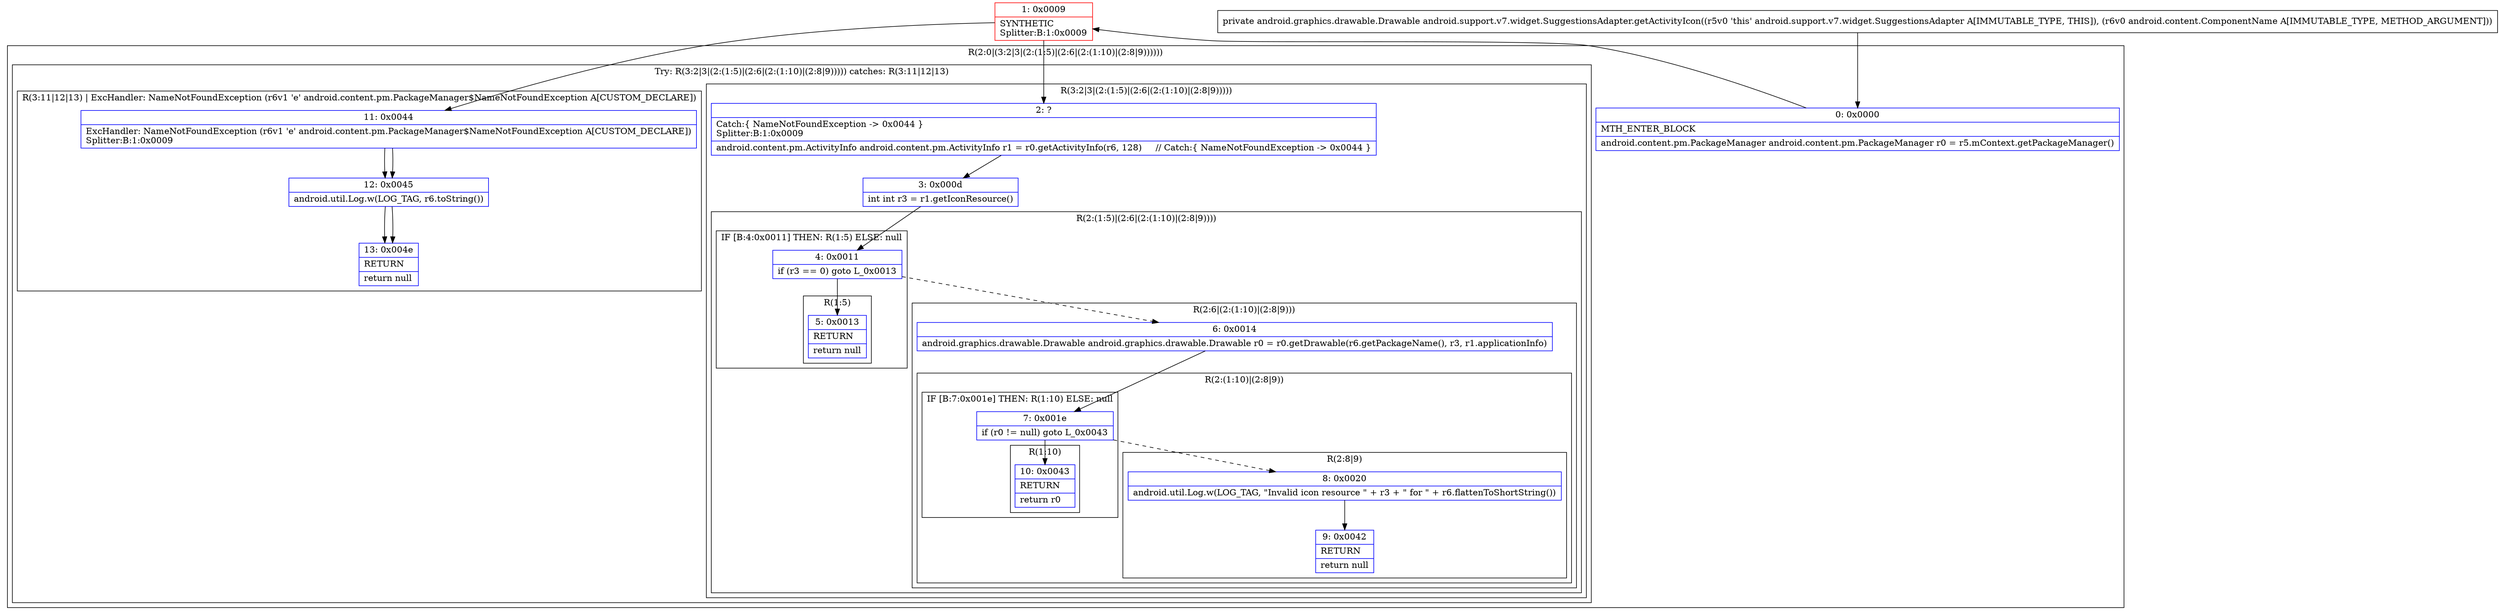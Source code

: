 digraph "CFG forandroid.support.v7.widget.SuggestionsAdapter.getActivityIcon(Landroid\/content\/ComponentName;)Landroid\/graphics\/drawable\/Drawable;" {
subgraph cluster_Region_1832765460 {
label = "R(2:0|(3:2|3|(2:(1:5)|(2:6|(2:(1:10)|(2:8|9))))))";
node [shape=record,color=blue];
Node_0 [shape=record,label="{0\:\ 0x0000|MTH_ENTER_BLOCK\l|android.content.pm.PackageManager android.content.pm.PackageManager r0 = r5.mContext.getPackageManager()\l}"];
subgraph cluster_TryCatchRegion_1391772020 {
label = "Try: R(3:2|3|(2:(1:5)|(2:6|(2:(1:10)|(2:8|9))))) catches: R(3:11|12|13)";
node [shape=record,color=blue];
subgraph cluster_Region_1777474321 {
label = "R(3:2|3|(2:(1:5)|(2:6|(2:(1:10)|(2:8|9)))))";
node [shape=record,color=blue];
Node_2 [shape=record,label="{2\:\ ?|Catch:\{ NameNotFoundException \-\> 0x0044 \}\lSplitter:B:1:0x0009\l|android.content.pm.ActivityInfo android.content.pm.ActivityInfo r1 = r0.getActivityInfo(r6, 128)     \/\/ Catch:\{ NameNotFoundException \-\> 0x0044 \}\l}"];
Node_3 [shape=record,label="{3\:\ 0x000d|int int r3 = r1.getIconResource()\l}"];
subgraph cluster_Region_1615603816 {
label = "R(2:(1:5)|(2:6|(2:(1:10)|(2:8|9))))";
node [shape=record,color=blue];
subgraph cluster_IfRegion_777657819 {
label = "IF [B:4:0x0011] THEN: R(1:5) ELSE: null";
node [shape=record,color=blue];
Node_4 [shape=record,label="{4\:\ 0x0011|if (r3 == 0) goto L_0x0013\l}"];
subgraph cluster_Region_1429289997 {
label = "R(1:5)";
node [shape=record,color=blue];
Node_5 [shape=record,label="{5\:\ 0x0013|RETURN\l|return null\l}"];
}
}
subgraph cluster_Region_222544461 {
label = "R(2:6|(2:(1:10)|(2:8|9)))";
node [shape=record,color=blue];
Node_6 [shape=record,label="{6\:\ 0x0014|android.graphics.drawable.Drawable android.graphics.drawable.Drawable r0 = r0.getDrawable(r6.getPackageName(), r3, r1.applicationInfo)\l}"];
subgraph cluster_Region_997800386 {
label = "R(2:(1:10)|(2:8|9))";
node [shape=record,color=blue];
subgraph cluster_IfRegion_1425518922 {
label = "IF [B:7:0x001e] THEN: R(1:10) ELSE: null";
node [shape=record,color=blue];
Node_7 [shape=record,label="{7\:\ 0x001e|if (r0 != null) goto L_0x0043\l}"];
subgraph cluster_Region_1194676275 {
label = "R(1:10)";
node [shape=record,color=blue];
Node_10 [shape=record,label="{10\:\ 0x0043|RETURN\l|return r0\l}"];
}
}
subgraph cluster_Region_757337452 {
label = "R(2:8|9)";
node [shape=record,color=blue];
Node_8 [shape=record,label="{8\:\ 0x0020|android.util.Log.w(LOG_TAG, \"Invalid icon resource \" + r3 + \" for \" + r6.flattenToShortString())\l}"];
Node_9 [shape=record,label="{9\:\ 0x0042|RETURN\l|return null\l}"];
}
}
}
}
}
subgraph cluster_Region_1341305016 {
label = "R(3:11|12|13) | ExcHandler: NameNotFoundException (r6v1 'e' android.content.pm.PackageManager$NameNotFoundException A[CUSTOM_DECLARE])\l";
node [shape=record,color=blue];
Node_11 [shape=record,label="{11\:\ 0x0044|ExcHandler: NameNotFoundException (r6v1 'e' android.content.pm.PackageManager$NameNotFoundException A[CUSTOM_DECLARE])\lSplitter:B:1:0x0009\l}"];
Node_12 [shape=record,label="{12\:\ 0x0045|android.util.Log.w(LOG_TAG, r6.toString())\l}"];
Node_13 [shape=record,label="{13\:\ 0x004e|RETURN\l|return null\l}"];
}
}
}
subgraph cluster_Region_1341305016 {
label = "R(3:11|12|13) | ExcHandler: NameNotFoundException (r6v1 'e' android.content.pm.PackageManager$NameNotFoundException A[CUSTOM_DECLARE])\l";
node [shape=record,color=blue];
Node_11 [shape=record,label="{11\:\ 0x0044|ExcHandler: NameNotFoundException (r6v1 'e' android.content.pm.PackageManager$NameNotFoundException A[CUSTOM_DECLARE])\lSplitter:B:1:0x0009\l}"];
Node_12 [shape=record,label="{12\:\ 0x0045|android.util.Log.w(LOG_TAG, r6.toString())\l}"];
Node_13 [shape=record,label="{13\:\ 0x004e|RETURN\l|return null\l}"];
}
Node_1 [shape=record,color=red,label="{1\:\ 0x0009|SYNTHETIC\lSplitter:B:1:0x0009\l}"];
MethodNode[shape=record,label="{private android.graphics.drawable.Drawable android.support.v7.widget.SuggestionsAdapter.getActivityIcon((r5v0 'this' android.support.v7.widget.SuggestionsAdapter A[IMMUTABLE_TYPE, THIS]), (r6v0 android.content.ComponentName A[IMMUTABLE_TYPE, METHOD_ARGUMENT])) }"];
MethodNode -> Node_0;
Node_0 -> Node_1;
Node_2 -> Node_3;
Node_3 -> Node_4;
Node_4 -> Node_5;
Node_4 -> Node_6[style=dashed];
Node_6 -> Node_7;
Node_7 -> Node_8[style=dashed];
Node_7 -> Node_10;
Node_8 -> Node_9;
Node_11 -> Node_12;
Node_12 -> Node_13;
Node_11 -> Node_12;
Node_12 -> Node_13;
Node_1 -> Node_2;
Node_1 -> Node_11;
}

